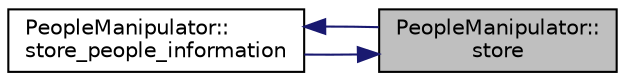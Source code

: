 digraph "PeopleManipulator::store"
{
 // LATEX_PDF_SIZE
  edge [fontname="Helvetica",fontsize="10",labelfontname="Helvetica",labelfontsize="10"];
  node [fontname="Helvetica",fontsize="10",shape=record];
  rankdir="RL";
  Node1 [label="PeopleManipulator::\lstore",height=0.2,width=0.4,color="black", fillcolor="grey75", style="filled", fontcolor="black",tooltip=" "];
  Node1 -> Node2 [dir="back",color="midnightblue",fontsize="10",style="solid",fontname="Helvetica"];
  Node2 [label="PeopleManipulator::\lstore_people_information",height=0.2,width=0.4,color="black", fillcolor="white", style="filled",URL="$class_people_manipulator.html#add0864334e050e3b8db558de4bb08904",tooltip=" "];
  Node2 -> Node1 [dir="back",color="midnightblue",fontsize="10",style="solid",fontname="Helvetica"];
}
